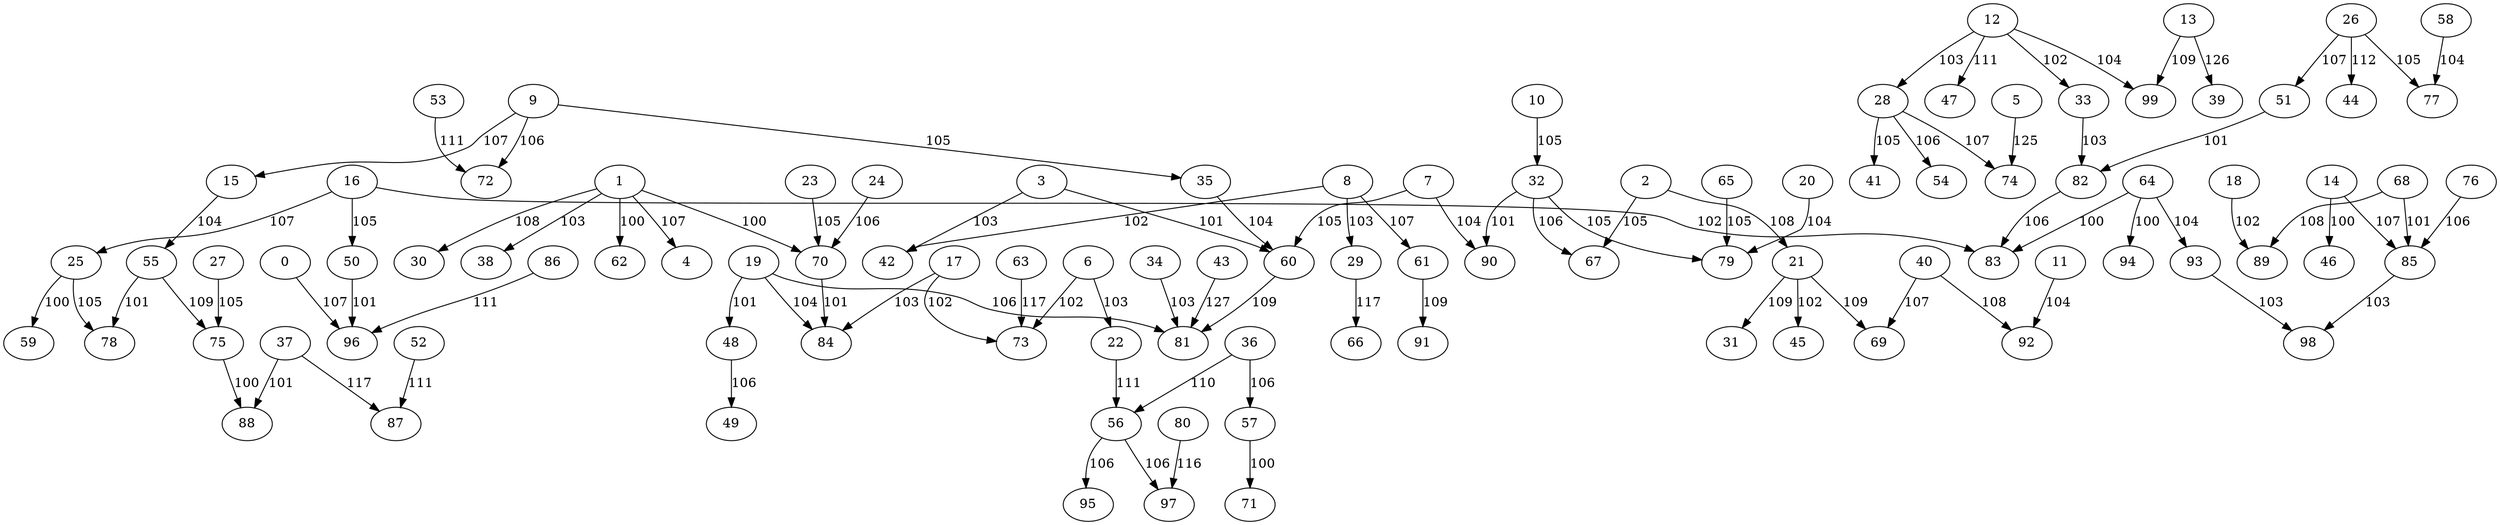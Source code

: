 digraph example{
0 -> 96[label= "107"];
1 -> 70[label= "100"];
2 -> 67[label= "105"];
3 -> 60[label= "101"];
1 -> 4[label= "107"];
5 -> 74[label= "125"];
7 -> 60[label= "105"];
8 -> 42[label= "102"];
9 -> 35[label= "105"];
10 -> 32[label= "105"];
11 -> 92[label= "104"];
12 -> 33[label= "102"];
13 -> 99[label= "109"];
14 -> 85[label= "107"];
9 -> 15[label= "107"];
16 -> 25[label= "107"];
17 -> 73[label= "102"];
18 -> 89[label= "102"];
19 -> 84[label= "104"];
20 -> 79[label= "104"];
2 -> 21[label= "108"];
6 -> 22[label= "103"];
23 -> 70[label= "105"];
24 -> 70[label= "106"];
25 -> 78[label= "105"];
26 -> 51[label= "107"];
27 -> 75[label= "105"];
12 -> 28[label= "103"];
8 -> 29[label= "103"];
1 -> 30[label= "108"];
21 -> 31[label= "109"];
32 -> 90[label= "101"];
33 -> 82[label= "103"];
34 -> 81[label= "103"];
35 -> 60[label= "104"];
36 -> 56[label= "110"];
37 -> 88[label= "101"];
1 -> 38[label= "103"];
13 -> 39[label= "126"];
40 -> 69[label= "107"];
28 -> 41[label= "105"];
3 -> 42[label= "103"];
43 -> 81[label= "127"];
26 -> 44[label= "112"];
21 -> 45[label= "102"];
14 -> 46[label= "100"];
12 -> 47[label= "111"];
19 -> 48[label= "101"];
48 -> 49[label= "106"];
16 -> 50[label= "105"];
51 -> 82[label= "101"];
52 -> 87[label= "111"];
53 -> 72[label= "111"];
28 -> 54[label= "106"];
15 -> 55[label= "104"];
22 -> 56[label= "111"];
36 -> 57[label= "106"];
58 -> 77[label= "104"];
25 -> 59[label= "100"];
60 -> 81[label= "109"];
8 -> 61[label= "107"];
1 -> 62[label= "100"];
63 -> 73[label= "117"];
64 -> 83[label= "100"];
65 -> 79[label= "105"];
29 -> 66[label= "117"];
32 -> 67[label= "106"];
68 -> 85[label= "101"];
21 -> 69[label= "109"];
70 -> 84[label= "101"];
57 -> 71[label= "100"];
9 -> 72[label= "106"];
6 -> 73[label= "102"];
28 -> 74[label= "107"];
55 -> 75[label= "109"];
76 -> 85[label= "106"];
26 -> 77[label= "105"];
55 -> 78[label= "101"];
32 -> 79[label= "105"];
80 -> 97[label= "116"];
19 -> 81[label= "106"];
82 -> 83[label= "106"];
16 -> 83[label= "102"];
17 -> 84[label= "103"];
85 -> 98[label= "103"];
86 -> 96[label= "111"];
37 -> 87[label= "117"];
75 -> 88[label= "100"];
68 -> 89[label= "108"];
7 -> 90[label= "104"];
61 -> 91[label= "109"];
40 -> 92[label= "108"];
64 -> 93[label= "104"];
64 -> 94[label= "100"];
56 -> 95[label= "106"];
50 -> 96[label= "101"];
56 -> 97[label= "106"];
93 -> 98[label= "103"];
12 -> 99[label= "104"];
}
